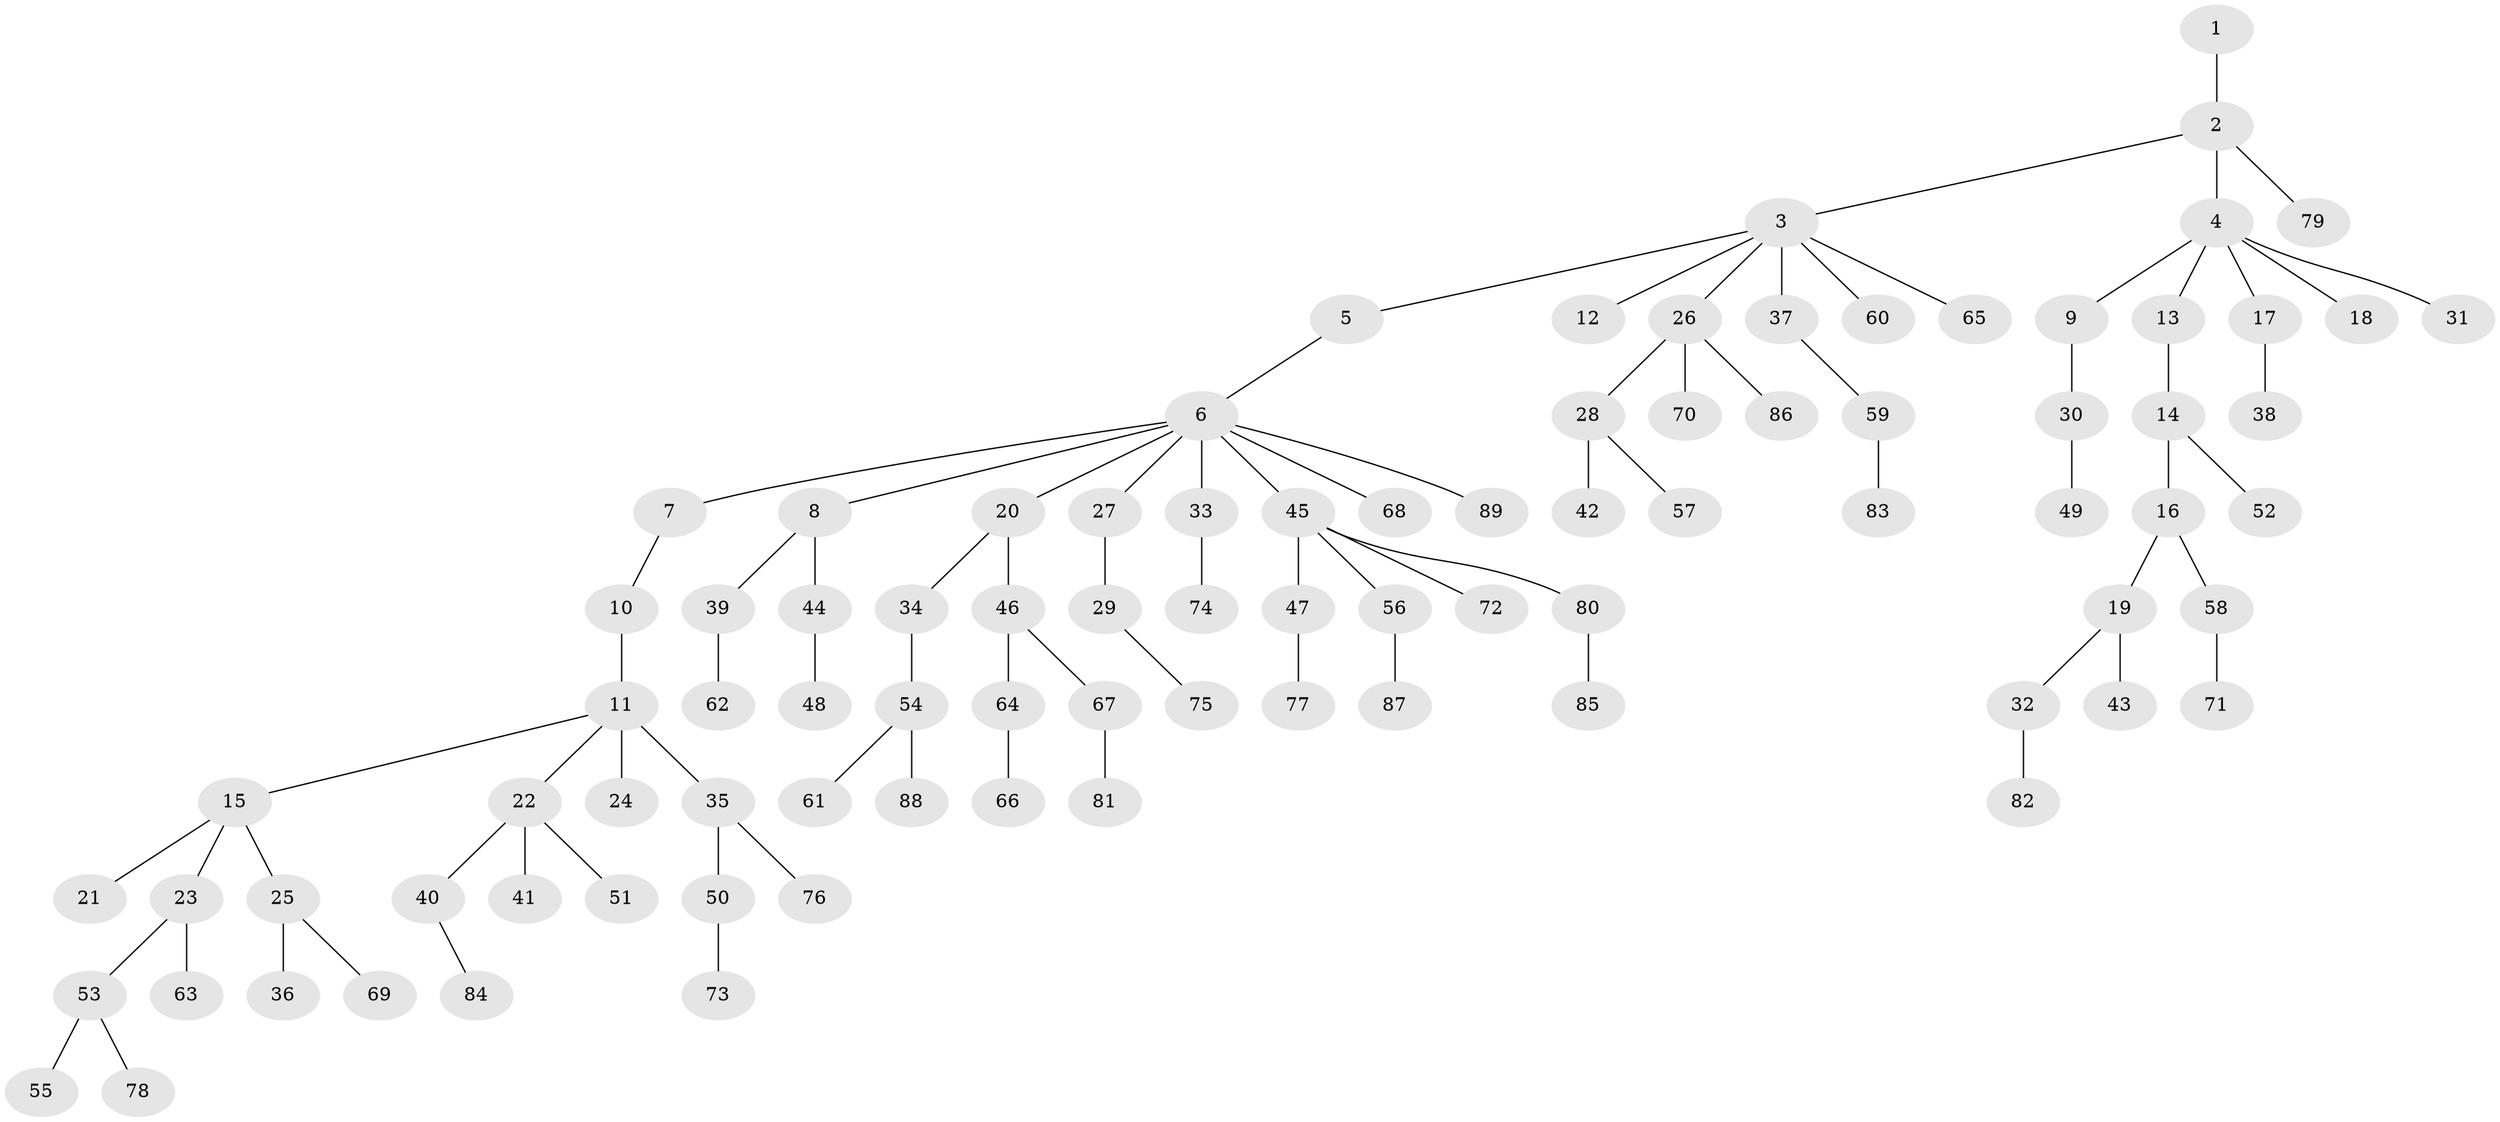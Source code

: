 // Generated by graph-tools (version 1.1) at 2025/26/03/09/25 03:26:30]
// undirected, 89 vertices, 88 edges
graph export_dot {
graph [start="1"]
  node [color=gray90,style=filled];
  1;
  2;
  3;
  4;
  5;
  6;
  7;
  8;
  9;
  10;
  11;
  12;
  13;
  14;
  15;
  16;
  17;
  18;
  19;
  20;
  21;
  22;
  23;
  24;
  25;
  26;
  27;
  28;
  29;
  30;
  31;
  32;
  33;
  34;
  35;
  36;
  37;
  38;
  39;
  40;
  41;
  42;
  43;
  44;
  45;
  46;
  47;
  48;
  49;
  50;
  51;
  52;
  53;
  54;
  55;
  56;
  57;
  58;
  59;
  60;
  61;
  62;
  63;
  64;
  65;
  66;
  67;
  68;
  69;
  70;
  71;
  72;
  73;
  74;
  75;
  76;
  77;
  78;
  79;
  80;
  81;
  82;
  83;
  84;
  85;
  86;
  87;
  88;
  89;
  1 -- 2;
  2 -- 3;
  2 -- 4;
  2 -- 79;
  3 -- 5;
  3 -- 12;
  3 -- 26;
  3 -- 37;
  3 -- 60;
  3 -- 65;
  4 -- 9;
  4 -- 13;
  4 -- 17;
  4 -- 18;
  4 -- 31;
  5 -- 6;
  6 -- 7;
  6 -- 8;
  6 -- 20;
  6 -- 27;
  6 -- 33;
  6 -- 45;
  6 -- 68;
  6 -- 89;
  7 -- 10;
  8 -- 39;
  8 -- 44;
  9 -- 30;
  10 -- 11;
  11 -- 15;
  11 -- 22;
  11 -- 24;
  11 -- 35;
  13 -- 14;
  14 -- 16;
  14 -- 52;
  15 -- 21;
  15 -- 23;
  15 -- 25;
  16 -- 19;
  16 -- 58;
  17 -- 38;
  19 -- 32;
  19 -- 43;
  20 -- 34;
  20 -- 46;
  22 -- 40;
  22 -- 41;
  22 -- 51;
  23 -- 53;
  23 -- 63;
  25 -- 36;
  25 -- 69;
  26 -- 28;
  26 -- 70;
  26 -- 86;
  27 -- 29;
  28 -- 42;
  28 -- 57;
  29 -- 75;
  30 -- 49;
  32 -- 82;
  33 -- 74;
  34 -- 54;
  35 -- 50;
  35 -- 76;
  37 -- 59;
  39 -- 62;
  40 -- 84;
  44 -- 48;
  45 -- 47;
  45 -- 56;
  45 -- 72;
  45 -- 80;
  46 -- 64;
  46 -- 67;
  47 -- 77;
  50 -- 73;
  53 -- 55;
  53 -- 78;
  54 -- 61;
  54 -- 88;
  56 -- 87;
  58 -- 71;
  59 -- 83;
  64 -- 66;
  67 -- 81;
  80 -- 85;
}
